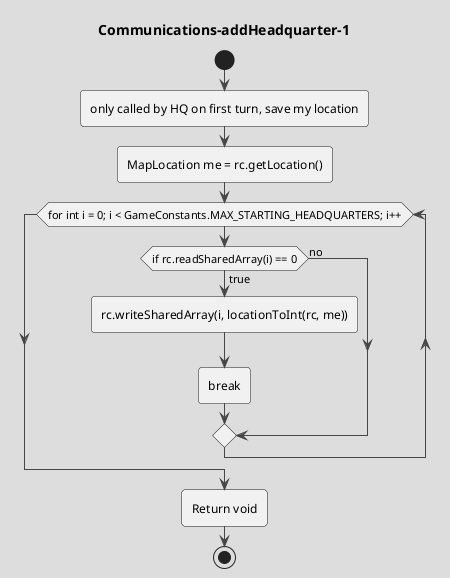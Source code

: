 @startuml Communications-addHeadquarter-1
!theme toy 
title Communications-addHeadquarter-1
start

' :from part 1; 

' static void addHeadquarter(RobotController rc) throws GameActionException {
' Boolean printToConsole = false;
' Boolean sometimesTrue = false;

' // logDetails = rc.getTeam() + ":"
' // + rc.getType() + "#" 
' // + rc.getID()  
' logDetails = " Health: " + rc.getHealth()  
' + " Location: " + rc.getLocation()
' + " RobotCount: " + rc.getRobotCount()
' + " AD: " + rc.getResourceAmount(ResourceType.ADAMANTIUM) 
' + " MN: " + rc.getResourceAmount(ResourceType.MANA)  
' + " EX: " + rc.getResourceAmount(ResourceType.ELIXIR)
' // + " getClosestEnemy: " + Communication.getClosestEnemy(rc)  
' + " NumAnchors: " + rc.getNumAnchors(Anchor.STANDARD);   

' anotherString = logDetails;

' if (printToConsole || sometimesTrue) {
'     System.out.println(logDetails + " 110 addHeadquarter " );
' }

:only called by HQ on first turn, save my location; 

:MapLocation me = rc.getLocation();
while (for int i = 0; i < GameConstants.MAX_STARTING_HEADQUARTERS; i++) 
    if (if rc.readSharedArray(i) == 0)  then (true)
        :rc.writeSharedArray(i, locationToInt(rc, me));
        :break;
    else (no)
    endif    
endwhile

        ' if (printToConsole || sometimesTrue) {
        '     anotherString = logDetails + " 111 addHeadquarter " + "rc.writeSharedArray i = " + i + " locationToInt(rc, me) = " + locationToInt(rc, me) + " intToLocation(rc, i) = " + intToLocation(rc, locationToInt(rc, me));
        '     System.out.println(anotherString );
        ' }

        ' // if (printToConsole || sometimesTrue) {
        ' //     anotherString = logDetails + " 112 addHeadquarter " + "rc.writeSharedArray i = " + i + " intToLocation(rc, i) = " + intToLocation(rc, locationToInt(rc, me));
        ' //     System.out.println(anotherString  );
        ' // }
        

:Return void; 
stop
@enduml

' if (if target != null) then (true)
'     :we have a nearby enemy, move away;
'     if (if rc.canAttack(target.getLocation())) then (true)
'         :rc.attack(target.getLocation());
'         :rc.setIndicatorString(" AAAA0 Amplifier attacking " + target.getLocation());
'     else (no)
'     endif    
'     :Pathing.moveTowards(rc, target.getLocation());
'     :rc.setIndicatorString(" BBBB0 Pathing.moveTowards " + target.getLocation());
' else (no)
'     :no nearby enemy, good;
'     :below is about joining with other launchers;
'     :RobotInfo[] allies = rc.senseNearbyRobots(9, rc.getTeam());
'     :int lowestID = rc.getID();
'     :MapLocation leaderPos = null;
'     while (RobotInfo ally : allies)
'         if (if ally.getType() != RobotType.LAUNCHER) then (true)
'             :continue;
'         else (no)
'         endif    
'         if (if ally.getID() < lowestID) then (true)
'             :lowestID = ally.getID();
'             :leaderPos = ally.getLocation();
'         else (no)
'         endif    
'     endwhile
'     if (if leaderPos != null) then (true)
'         :Pathing.moveTowards(rc, leaderPos);
'         :rc.setIndicatorString("Following " + lowestID);
'     else (no)
'         :MapLocation center = new MapLocation(rc.getMapWidth()/2, rc.getMapHeight()/2);
'         ' // MapLocation center = goalLoc;
'         :Pathing.moveTowards(rc, center);
'         :rc.setIndicatorString("I'm the leader! moving toward center " + center);
'     endif    
' endif    
' :Also try to move randomly;
' :Direction dir = RobotPlayer.directions[RobotPlayer.rng.nextInt(RobotPlayer.directions.length)];
' if (if rc.canMove(dir)) then (true)
'     :rc.move(dir);
'     :rc.setIndicatorString(" YYYY0 rc.move(dir) " + dir);
' else (no)
' endif    


